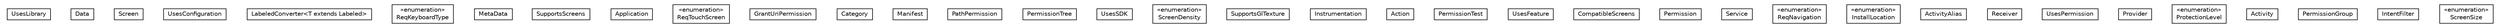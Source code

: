 #!/usr/local/bin/dot
#
# Class diagram 
# Generated by UMLGraph version 5.1 (http://www.umlgraph.org/)
#

digraph G {
	edge [fontname="Helvetica",fontsize=10,labelfontname="Helvetica",labelfontsize=10];
	node [fontname="Helvetica",fontsize=10,shape=plaintext];
	nodesep=0.25;
	ranksep=0.5;
	// org.androidtransfuse.model.manifest.UsesLibrary
	c797 [label=<<table title="org.androidtransfuse.model.manifest.UsesLibrary" border="0" cellborder="1" cellspacing="0" cellpadding="2" port="p" href="./UsesLibrary.html">
		<tr><td><table border="0" cellspacing="0" cellpadding="1">
<tr><td align="center" balign="center"> UsesLibrary </td></tr>
		</table></td></tr>
		</table>>, fontname="Helvetica", fontcolor="black", fontsize=10.0];
	// org.androidtransfuse.model.manifest.Data
	c798 [label=<<table title="org.androidtransfuse.model.manifest.Data" border="0" cellborder="1" cellspacing="0" cellpadding="2" port="p" href="./Data.html">
		<tr><td><table border="0" cellspacing="0" cellpadding="1">
<tr><td align="center" balign="center"> Data </td></tr>
		</table></td></tr>
		</table>>, fontname="Helvetica", fontcolor="black", fontsize=10.0];
	// org.androidtransfuse.model.manifest.Screen
	c799 [label=<<table title="org.androidtransfuse.model.manifest.Screen" border="0" cellborder="1" cellspacing="0" cellpadding="2" port="p" href="./Screen.html">
		<tr><td><table border="0" cellspacing="0" cellpadding="1">
<tr><td align="center" balign="center"> Screen </td></tr>
		</table></td></tr>
		</table>>, fontname="Helvetica", fontcolor="black", fontsize=10.0];
	// org.androidtransfuse.model.manifest.UsesConfiguration
	c800 [label=<<table title="org.androidtransfuse.model.manifest.UsesConfiguration" border="0" cellborder="1" cellspacing="0" cellpadding="2" port="p" href="./UsesConfiguration.html">
		<tr><td><table border="0" cellspacing="0" cellpadding="1">
<tr><td align="center" balign="center"> UsesConfiguration </td></tr>
		</table></td></tr>
		</table>>, fontname="Helvetica", fontcolor="black", fontsize=10.0];
	// org.androidtransfuse.model.manifest.LabeledConverter<T extends org.androidtransfuse.annotations.Labeled>
	c801 [label=<<table title="org.androidtransfuse.model.manifest.LabeledConverter" border="0" cellborder="1" cellspacing="0" cellpadding="2" port="p" href="./LabeledConverter.html">
		<tr><td><table border="0" cellspacing="0" cellpadding="1">
<tr><td align="center" balign="center"> LabeledConverter&lt;T extends Labeled&gt; </td></tr>
		</table></td></tr>
		</table>>, fontname="Helvetica", fontcolor="black", fontsize=10.0];
	// org.androidtransfuse.model.manifest.ReqKeyboardType
	c802 [label=<<table title="org.androidtransfuse.model.manifest.ReqKeyboardType" border="0" cellborder="1" cellspacing="0" cellpadding="2" port="p" href="./ReqKeyboardType.html">
		<tr><td><table border="0" cellspacing="0" cellpadding="1">
<tr><td align="center" balign="center"> &#171;enumeration&#187; </td></tr>
<tr><td align="center" balign="center"> ReqKeyboardType </td></tr>
		</table></td></tr>
		</table>>, fontname="Helvetica", fontcolor="black", fontsize=10.0];
	// org.androidtransfuse.model.manifest.MetaData
	c803 [label=<<table title="org.androidtransfuse.model.manifest.MetaData" border="0" cellborder="1" cellspacing="0" cellpadding="2" port="p" href="./MetaData.html">
		<tr><td><table border="0" cellspacing="0" cellpadding="1">
<tr><td align="center" balign="center"> MetaData </td></tr>
		</table></td></tr>
		</table>>, fontname="Helvetica", fontcolor="black", fontsize=10.0];
	// org.androidtransfuse.model.manifest.SupportsScreens
	c804 [label=<<table title="org.androidtransfuse.model.manifest.SupportsScreens" border="0" cellborder="1" cellspacing="0" cellpadding="2" port="p" href="./SupportsScreens.html">
		<tr><td><table border="0" cellspacing="0" cellpadding="1">
<tr><td align="center" balign="center"> SupportsScreens </td></tr>
		</table></td></tr>
		</table>>, fontname="Helvetica", fontcolor="black", fontsize=10.0];
	// org.androidtransfuse.model.manifest.Application
	c805 [label=<<table title="org.androidtransfuse.model.manifest.Application" border="0" cellborder="1" cellspacing="0" cellpadding="2" port="p" href="./Application.html">
		<tr><td><table border="0" cellspacing="0" cellpadding="1">
<tr><td align="center" balign="center"> Application </td></tr>
		</table></td></tr>
		</table>>, fontname="Helvetica", fontcolor="black", fontsize=10.0];
	// org.androidtransfuse.model.manifest.ReqTouchScreen
	c806 [label=<<table title="org.androidtransfuse.model.manifest.ReqTouchScreen" border="0" cellborder="1" cellspacing="0" cellpadding="2" port="p" href="./ReqTouchScreen.html">
		<tr><td><table border="0" cellspacing="0" cellpadding="1">
<tr><td align="center" balign="center"> &#171;enumeration&#187; </td></tr>
<tr><td align="center" balign="center"> ReqTouchScreen </td></tr>
		</table></td></tr>
		</table>>, fontname="Helvetica", fontcolor="black", fontsize=10.0];
	// org.androidtransfuse.model.manifest.GrantUriPermission
	c807 [label=<<table title="org.androidtransfuse.model.manifest.GrantUriPermission" border="0" cellborder="1" cellspacing="0" cellpadding="2" port="p" href="./GrantUriPermission.html">
		<tr><td><table border="0" cellspacing="0" cellpadding="1">
<tr><td align="center" balign="center"> GrantUriPermission </td></tr>
		</table></td></tr>
		</table>>, fontname="Helvetica", fontcolor="black", fontsize=10.0];
	// org.androidtransfuse.model.manifest.Category
	c808 [label=<<table title="org.androidtransfuse.model.manifest.Category" border="0" cellborder="1" cellspacing="0" cellpadding="2" port="p" href="./Category.html">
		<tr><td><table border="0" cellspacing="0" cellpadding="1">
<tr><td align="center" balign="center"> Category </td></tr>
		</table></td></tr>
		</table>>, fontname="Helvetica", fontcolor="black", fontsize=10.0];
	// org.androidtransfuse.model.manifest.Manifest
	c809 [label=<<table title="org.androidtransfuse.model.manifest.Manifest" border="0" cellborder="1" cellspacing="0" cellpadding="2" port="p" href="./Manifest.html">
		<tr><td><table border="0" cellspacing="0" cellpadding="1">
<tr><td align="center" balign="center"> Manifest </td></tr>
		</table></td></tr>
		</table>>, fontname="Helvetica", fontcolor="black", fontsize=10.0];
	// org.androidtransfuse.model.manifest.PathPermission
	c810 [label=<<table title="org.androidtransfuse.model.manifest.PathPermission" border="0" cellborder="1" cellspacing="0" cellpadding="2" port="p" href="./PathPermission.html">
		<tr><td><table border="0" cellspacing="0" cellpadding="1">
<tr><td align="center" balign="center"> PathPermission </td></tr>
		</table></td></tr>
		</table>>, fontname="Helvetica", fontcolor="black", fontsize=10.0];
	// org.androidtransfuse.model.manifest.PermissionTree
	c811 [label=<<table title="org.androidtransfuse.model.manifest.PermissionTree" border="0" cellborder="1" cellspacing="0" cellpadding="2" port="p" href="./PermissionTree.html">
		<tr><td><table border="0" cellspacing="0" cellpadding="1">
<tr><td align="center" balign="center"> PermissionTree </td></tr>
		</table></td></tr>
		</table>>, fontname="Helvetica", fontcolor="black", fontsize=10.0];
	// org.androidtransfuse.model.manifest.UsesSDK
	c812 [label=<<table title="org.androidtransfuse.model.manifest.UsesSDK" border="0" cellborder="1" cellspacing="0" cellpadding="2" port="p" href="./UsesSDK.html">
		<tr><td><table border="0" cellspacing="0" cellpadding="1">
<tr><td align="center" balign="center"> UsesSDK </td></tr>
		</table></td></tr>
		</table>>, fontname="Helvetica", fontcolor="black", fontsize=10.0];
	// org.androidtransfuse.model.manifest.ScreenDensity
	c813 [label=<<table title="org.androidtransfuse.model.manifest.ScreenDensity" border="0" cellborder="1" cellspacing="0" cellpadding="2" port="p" href="./ScreenDensity.html">
		<tr><td><table border="0" cellspacing="0" cellpadding="1">
<tr><td align="center" balign="center"> &#171;enumeration&#187; </td></tr>
<tr><td align="center" balign="center"> ScreenDensity </td></tr>
		</table></td></tr>
		</table>>, fontname="Helvetica", fontcolor="black", fontsize=10.0];
	// org.androidtransfuse.model.manifest.SupportsGlTexture
	c814 [label=<<table title="org.androidtransfuse.model.manifest.SupportsGlTexture" border="0" cellborder="1" cellspacing="0" cellpadding="2" port="p" href="./SupportsGlTexture.html">
		<tr><td><table border="0" cellspacing="0" cellpadding="1">
<tr><td align="center" balign="center"> SupportsGlTexture </td></tr>
		</table></td></tr>
		</table>>, fontname="Helvetica", fontcolor="black", fontsize=10.0];
	// org.androidtransfuse.model.manifest.Instrumentation
	c815 [label=<<table title="org.androidtransfuse.model.manifest.Instrumentation" border="0" cellborder="1" cellspacing="0" cellpadding="2" port="p" href="./Instrumentation.html">
		<tr><td><table border="0" cellspacing="0" cellpadding="1">
<tr><td align="center" balign="center"> Instrumentation </td></tr>
		</table></td></tr>
		</table>>, fontname="Helvetica", fontcolor="black", fontsize=10.0];
	// org.androidtransfuse.model.manifest.Action
	c816 [label=<<table title="org.androidtransfuse.model.manifest.Action" border="0" cellborder="1" cellspacing="0" cellpadding="2" port="p" href="./Action.html">
		<tr><td><table border="0" cellspacing="0" cellpadding="1">
<tr><td align="center" balign="center"> Action </td></tr>
		</table></td></tr>
		</table>>, fontname="Helvetica", fontcolor="black", fontsize=10.0];
	// org.androidtransfuse.model.manifest.PermissionTest
	c817 [label=<<table title="org.androidtransfuse.model.manifest.PermissionTest" border="0" cellborder="1" cellspacing="0" cellpadding="2" port="p" href="./PermissionTest.html">
		<tr><td><table border="0" cellspacing="0" cellpadding="1">
<tr><td align="center" balign="center"> PermissionTest </td></tr>
		</table></td></tr>
		</table>>, fontname="Helvetica", fontcolor="black", fontsize=10.0];
	// org.androidtransfuse.model.manifest.UsesFeature
	c818 [label=<<table title="org.androidtransfuse.model.manifest.UsesFeature" border="0" cellborder="1" cellspacing="0" cellpadding="2" port="p" href="./UsesFeature.html">
		<tr><td><table border="0" cellspacing="0" cellpadding="1">
<tr><td align="center" balign="center"> UsesFeature </td></tr>
		</table></td></tr>
		</table>>, fontname="Helvetica", fontcolor="black", fontsize=10.0];
	// org.androidtransfuse.model.manifest.CompatibleScreens
	c819 [label=<<table title="org.androidtransfuse.model.manifest.CompatibleScreens" border="0" cellborder="1" cellspacing="0" cellpadding="2" port="p" href="./CompatibleScreens.html">
		<tr><td><table border="0" cellspacing="0" cellpadding="1">
<tr><td align="center" balign="center"> CompatibleScreens </td></tr>
		</table></td></tr>
		</table>>, fontname="Helvetica", fontcolor="black", fontsize=10.0];
	// org.androidtransfuse.model.manifest.Permission
	c820 [label=<<table title="org.androidtransfuse.model.manifest.Permission" border="0" cellborder="1" cellspacing="0" cellpadding="2" port="p" href="./Permission.html">
		<tr><td><table border="0" cellspacing="0" cellpadding="1">
<tr><td align="center" balign="center"> Permission </td></tr>
		</table></td></tr>
		</table>>, fontname="Helvetica", fontcolor="black", fontsize=10.0];
	// org.androidtransfuse.model.manifest.Service
	c821 [label=<<table title="org.androidtransfuse.model.manifest.Service" border="0" cellborder="1" cellspacing="0" cellpadding="2" port="p" href="./Service.html">
		<tr><td><table border="0" cellspacing="0" cellpadding="1">
<tr><td align="center" balign="center"> Service </td></tr>
		</table></td></tr>
		</table>>, fontname="Helvetica", fontcolor="black", fontsize=10.0];
	// org.androidtransfuse.model.manifest.ReqNavigation
	c822 [label=<<table title="org.androidtransfuse.model.manifest.ReqNavigation" border="0" cellborder="1" cellspacing="0" cellpadding="2" port="p" href="./ReqNavigation.html">
		<tr><td><table border="0" cellspacing="0" cellpadding="1">
<tr><td align="center" balign="center"> &#171;enumeration&#187; </td></tr>
<tr><td align="center" balign="center"> ReqNavigation </td></tr>
		</table></td></tr>
		</table>>, fontname="Helvetica", fontcolor="black", fontsize=10.0];
	// org.androidtransfuse.model.manifest.InstallLocation
	c823 [label=<<table title="org.androidtransfuse.model.manifest.InstallLocation" border="0" cellborder="1" cellspacing="0" cellpadding="2" port="p" href="./InstallLocation.html">
		<tr><td><table border="0" cellspacing="0" cellpadding="1">
<tr><td align="center" balign="center"> &#171;enumeration&#187; </td></tr>
<tr><td align="center" balign="center"> InstallLocation </td></tr>
		</table></td></tr>
		</table>>, fontname="Helvetica", fontcolor="black", fontsize=10.0];
	// org.androidtransfuse.model.manifest.ActivityAlias
	c824 [label=<<table title="org.androidtransfuse.model.manifest.ActivityAlias" border="0" cellborder="1" cellspacing="0" cellpadding="2" port="p" href="./ActivityAlias.html">
		<tr><td><table border="0" cellspacing="0" cellpadding="1">
<tr><td align="center" balign="center"> ActivityAlias </td></tr>
		</table></td></tr>
		</table>>, fontname="Helvetica", fontcolor="black", fontsize=10.0];
	// org.androidtransfuse.model.manifest.Receiver
	c825 [label=<<table title="org.androidtransfuse.model.manifest.Receiver" border="0" cellborder="1" cellspacing="0" cellpadding="2" port="p" href="./Receiver.html">
		<tr><td><table border="0" cellspacing="0" cellpadding="1">
<tr><td align="center" balign="center"> Receiver </td></tr>
		</table></td></tr>
		</table>>, fontname="Helvetica", fontcolor="black", fontsize=10.0];
	// org.androidtransfuse.model.manifest.UsesPermission
	c826 [label=<<table title="org.androidtransfuse.model.manifest.UsesPermission" border="0" cellborder="1" cellspacing="0" cellpadding="2" port="p" href="./UsesPermission.html">
		<tr><td><table border="0" cellspacing="0" cellpadding="1">
<tr><td align="center" balign="center"> UsesPermission </td></tr>
		</table></td></tr>
		</table>>, fontname="Helvetica", fontcolor="black", fontsize=10.0];
	// org.androidtransfuse.model.manifest.Provider
	c827 [label=<<table title="org.androidtransfuse.model.manifest.Provider" border="0" cellborder="1" cellspacing="0" cellpadding="2" port="p" href="./Provider.html">
		<tr><td><table border="0" cellspacing="0" cellpadding="1">
<tr><td align="center" balign="center"> Provider </td></tr>
		</table></td></tr>
		</table>>, fontname="Helvetica", fontcolor="black", fontsize=10.0];
	// org.androidtransfuse.model.manifest.ProtectionLevel
	c828 [label=<<table title="org.androidtransfuse.model.manifest.ProtectionLevel" border="0" cellborder="1" cellspacing="0" cellpadding="2" port="p" href="./ProtectionLevel.html">
		<tr><td><table border="0" cellspacing="0" cellpadding="1">
<tr><td align="center" balign="center"> &#171;enumeration&#187; </td></tr>
<tr><td align="center" balign="center"> ProtectionLevel </td></tr>
		</table></td></tr>
		</table>>, fontname="Helvetica", fontcolor="black", fontsize=10.0];
	// org.androidtransfuse.model.manifest.Activity
	c829 [label=<<table title="org.androidtransfuse.model.manifest.Activity" border="0" cellborder="1" cellspacing="0" cellpadding="2" port="p" href="./Activity.html">
		<tr><td><table border="0" cellspacing="0" cellpadding="1">
<tr><td align="center" balign="center"> Activity </td></tr>
		</table></td></tr>
		</table>>, fontname="Helvetica", fontcolor="black", fontsize=10.0];
	// org.androidtransfuse.model.manifest.PermissionGroup
	c830 [label=<<table title="org.androidtransfuse.model.manifest.PermissionGroup" border="0" cellborder="1" cellspacing="0" cellpadding="2" port="p" href="./PermissionGroup.html">
		<tr><td><table border="0" cellspacing="0" cellpadding="1">
<tr><td align="center" balign="center"> PermissionGroup </td></tr>
		</table></td></tr>
		</table>>, fontname="Helvetica", fontcolor="black", fontsize=10.0];
	// org.androidtransfuse.model.manifest.IntentFilter
	c831 [label=<<table title="org.androidtransfuse.model.manifest.IntentFilter" border="0" cellborder="1" cellspacing="0" cellpadding="2" port="p" href="./IntentFilter.html">
		<tr><td><table border="0" cellspacing="0" cellpadding="1">
<tr><td align="center" balign="center"> IntentFilter </td></tr>
		</table></td></tr>
		</table>>, fontname="Helvetica", fontcolor="black", fontsize=10.0];
	// org.androidtransfuse.model.manifest.ScreenSize
	c832 [label=<<table title="org.androidtransfuse.model.manifest.ScreenSize" border="0" cellborder="1" cellspacing="0" cellpadding="2" port="p" href="./ScreenSize.html">
		<tr><td><table border="0" cellspacing="0" cellpadding="1">
<tr><td align="center" balign="center"> &#171;enumeration&#187; </td></tr>
<tr><td align="center" balign="center"> ScreenSize </td></tr>
		</table></td></tr>
		</table>>, fontname="Helvetica", fontcolor="black", fontsize=10.0];
}

